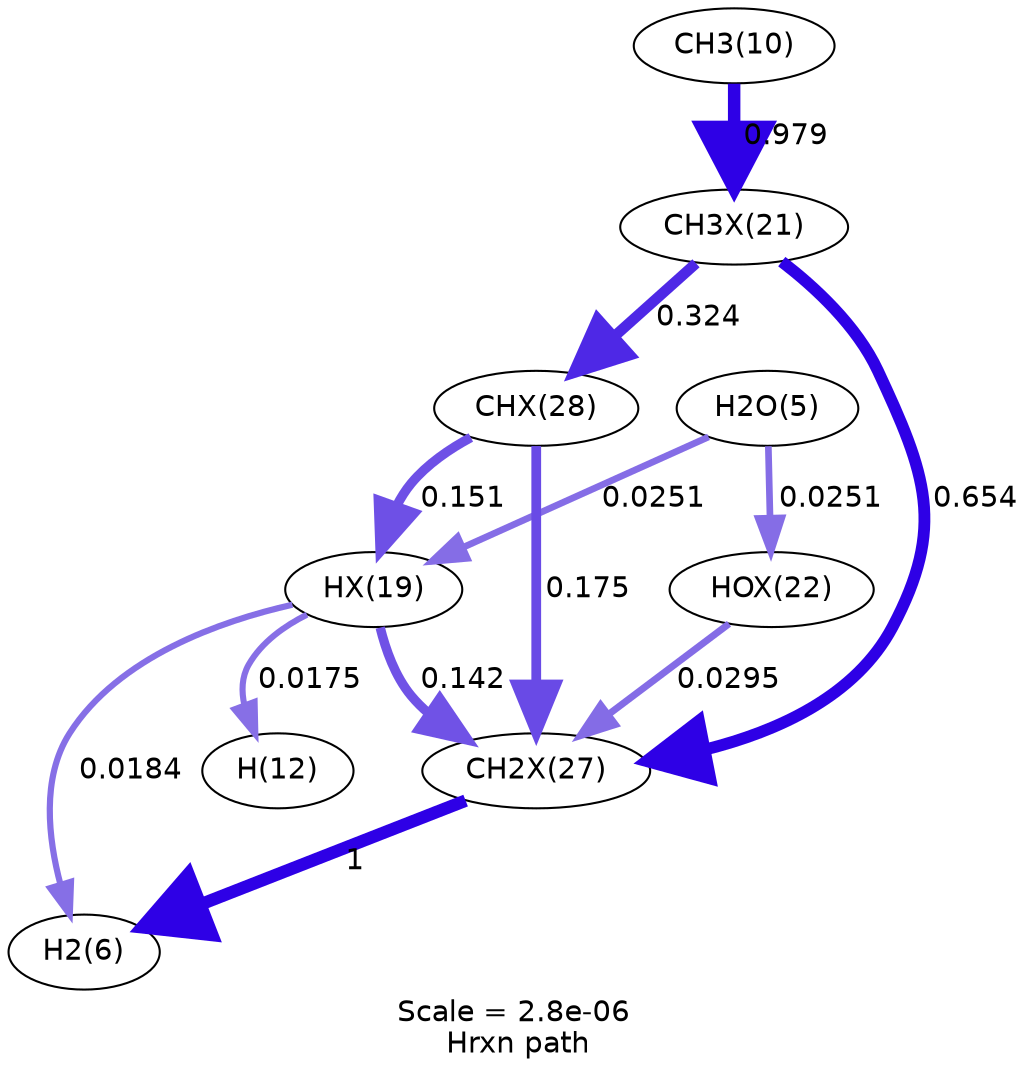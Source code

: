 digraph reaction_paths {
center=1;
s23 -> s7[fontname="Helvetica", penwidth=2.98, arrowsize=1.49, color="0.7, 0.518, 0.9"
, label=" 0.0184"];
s31 -> s7[fontname="Helvetica", penwidth=6, arrowsize=3, color="0.7, 1.5, 0.9"
, label=" 1"];
s23 -> s13[fontname="Helvetica", penwidth=2.94, arrowsize=1.47, color="0.7, 0.517, 0.9"
, label=" 0.0175"];
s6 -> s23[fontname="Helvetica", penwidth=3.22, arrowsize=1.61, color="0.7, 0.525, 0.9"
, label=" 0.0251"];
s23 -> s31[fontname="Helvetica", penwidth=4.52, arrowsize=2.26, color="0.7, 0.642, 0.9"
, label=" 0.142"];
s32 -> s23[fontname="Helvetica", penwidth=4.57, arrowsize=2.29, color="0.7, 0.651, 0.9"
, label=" 0.151"];
s6 -> s26[fontname="Helvetica", penwidth=3.22, arrowsize=1.61, color="0.7, 0.525, 0.9"
, label=" 0.0251"];
s26 -> s31[fontname="Helvetica", penwidth=3.34, arrowsize=1.67, color="0.7, 0.529, 0.9"
, label=" 0.0295"];
s11 -> s25[fontname="Helvetica", penwidth=5.98, arrowsize=2.99, color="0.7, 1.48, 0.9"
, label=" 0.979"];
s25 -> s31[fontname="Helvetica", penwidth=5.68, arrowsize=2.84, color="0.7, 1.15, 0.9"
, label=" 0.654"];
s25 -> s32[fontname="Helvetica", penwidth=5.15, arrowsize=2.58, color="0.7, 0.824, 0.9"
, label=" 0.324"];
s32 -> s31[fontname="Helvetica", penwidth=4.68, arrowsize=2.34, color="0.7, 0.675, 0.9"
, label=" 0.175"];
s6 [ fontname="Helvetica", label="H2O(5)"];
s7 [ fontname="Helvetica", label="H2(6)"];
s11 [ fontname="Helvetica", label="CH3(10)"];
s13 [ fontname="Helvetica", label="H(12)"];
s23 [ fontname="Helvetica", label="HX(19)"];
s25 [ fontname="Helvetica", label="CH3X(21)"];
s26 [ fontname="Helvetica", label="HOX(22)"];
s31 [ fontname="Helvetica", label="CH2X(27)"];
s32 [ fontname="Helvetica", label="CHX(28)"];
 label = "Scale = 2.8e-06\l Hrxn path";
 fontname = "Helvetica";
}
